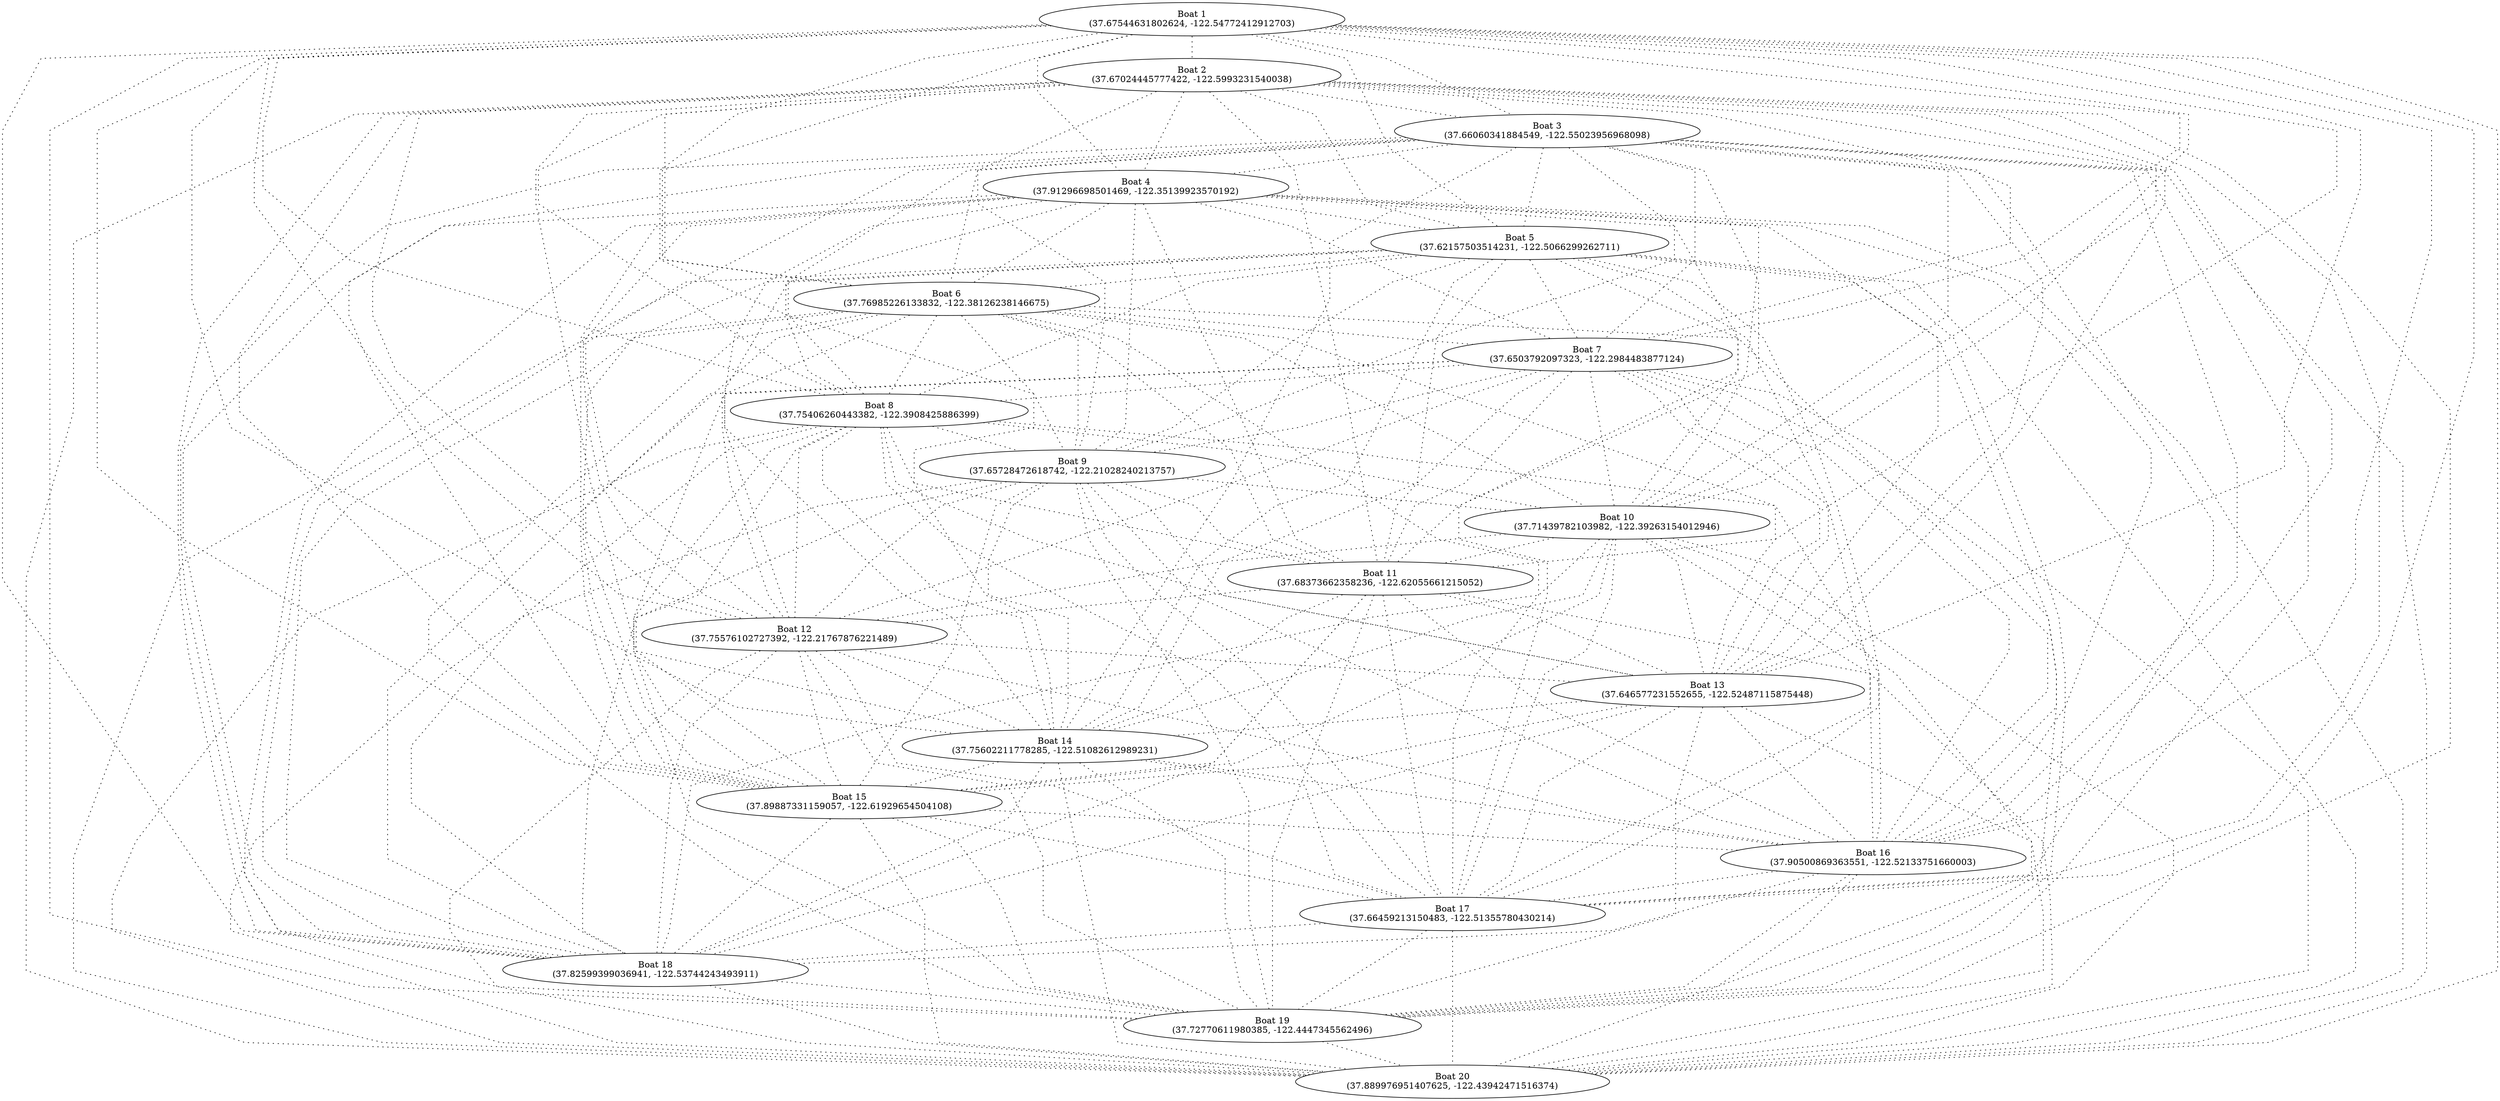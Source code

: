 digraph {
  graph [splines=polyline]
  "urn:mrn:signalk:uuid:9d3e5f03-1adc-4d33-9e46-b56f47c53a81" [label=                "Boat 1\n(37.67544631802624, -122.54772412912703)"];
  "urn:mrn:signalk:uuid:54df4975-956d-499a-bb8e-502568dd8fdf" [label=                "Boat 2\n(37.67024445777422, -122.5993231540038)"];
  "urn:mrn:signalk:uuid:7d33d3e3-87d2-4e1e-a4ae-5ae9829d208e" [label=                "Boat 3\n(37.66060341884549, -122.55023956968098)"];
  "urn:mrn:signalk:uuid:830088ce-32c9-48c7-a076-3d590951121a" [label=                "Boat 4\n(37.91296698501469, -122.35139923570192)"];
  "urn:mrn:signalk:uuid:15cb5b14-301c-445c-bd6f-6991f131f48b" [label=                "Boat 5\n(37.62157503514231, -122.5066299262711)"];
  "urn:mrn:signalk:uuid:08fa809c-79f7-48a1-a73f-fc499b2d5864" [label=                "Boat 6\n(37.76985226133832, -122.38126238146675)"];
  "urn:mrn:signalk:uuid:a0755335-4663-46d7-aa59-a965d620e57f" [label=                "Boat 7\n(37.6503792097323, -122.2984483877124)"];
  "urn:mrn:signalk:uuid:afb65bf1-f0b9-4213-ae98-7b42233ac03c" [label=                "Boat 8\n(37.75406260443382, -122.3908425886399)"];
  "urn:mrn:signalk:uuid:a2ea33c5-4104-47c7-82a6-bc3de4f89dcd" [label=                "Boat 9\n(37.65728472618742, -122.21028240213757)"];
  "urn:mrn:signalk:uuid:67388c84-9352-4e0b-9a7f-deeb98cca2b6" [label=                "Boat 10\n(37.71439782103982, -122.39263154012946)"];
  "urn:mrn:signalk:uuid:b541637e-0943-46d7-8ed9-a6fa77c86fcd" [label=                "Boat 11\n(37.68373662358236, -122.62055661215052)"];
  "urn:mrn:signalk:uuid:8d3b7b03-d1c2-44fd-b01e-73135b3e682e" [label=                "Boat 12\n(37.75576102727392, -122.21767876221489)"];
  "urn:mrn:signalk:uuid:a7be6b3b-6a15-418d-85d6-274b99cc8bdd" [label=                "Boat 13\n(37.646577231552655, -122.52487115875448)"];
  "urn:mrn:signalk:uuid:e1cfee77-ab3d-455e-80fc-061f8d99fe15" [label=                "Boat 14\n(37.75602211778285, -122.51082612989231)"];
  "urn:mrn:signalk:uuid:1db9ce14-171b-4145-98be-0d96749e6cd1" [label=                "Boat 15\n(37.89887331159057, -122.61929654504108)"];
  "urn:mrn:signalk:uuid:f02e5e42-fc1e-47b0-ace3-f24dee359ea9" [label=                "Boat 16\n(37.90500869363551, -122.52133751660003)"];
  "urn:mrn:signalk:uuid:09588f10-6270-4a83-8394-b7c6793edf0b" [label=                "Boat 17\n(37.66459213150483, -122.51355780430214)"];
  "urn:mrn:signalk:uuid:58f39714-a146-407b-8b58-e16bfab2e79a" [label=                "Boat 18\n(37.82599399036941, -122.53744243493911)"];
  "urn:mrn:signalk:uuid:fd6bf97f-b509-483c-a04a-db32056eceb6" [label=                "Boat 19\n(37.72770611980385, -122.4447345562496)"];
  "urn:mrn:signalk:uuid:50053d7a-f7e4-4758-983a-f36e87364fa8" [label=                "Boat 20\n(37.889976951407625, -122.43942471516374)"];
  "urn:mrn:signalk:uuid:9d3e5f03-1adc-4d33-9e46-b56f47c53a81" -> "urn:mrn:signalk:uuid:54df4975-956d-499a-bb8e-502568dd8fdf" [style=dotted,                     len=0.4578034551371982, dir=none];
  "urn:mrn:signalk:uuid:9d3e5f03-1adc-4d33-9e46-b56f47c53a81" -> "urn:mrn:signalk:uuid:7d33d3e3-87d2-4e1e-a4ae-5ae9829d208e" [style=dotted,                     len=0.1665239236631295, dir=none];
  "urn:mrn:signalk:uuid:9d3e5f03-1adc-4d33-9e46-b56f47c53a81" -> "urn:mrn:signalk:uuid:830088ce-32c9-48c7-a076-3d590951121a" [style=dotted,                     len=3.154569951091346, dir=none];
  "urn:mrn:signalk:uuid:9d3e5f03-1adc-4d33-9e46-b56f47c53a81" -> "urn:mrn:signalk:uuid:15cb5b14-301c-445c-bd6f-6991f131f48b" [style=dotted,                     len=0.6998030310104025, dir=none];
  "urn:mrn:signalk:uuid:9d3e5f03-1adc-4d33-9e46-b56f47c53a81" -> "urn:mrn:signalk:uuid:08fa809c-79f7-48a1-a73f-fc499b2d5864" [style=dotted,                     len=1.801528778418207, dir=none];
  "urn:mrn:signalk:uuid:9d3e5f03-1adc-4d33-9e46-b56f47c53a81" -> "urn:mrn:signalk:uuid:a0755335-4663-46d7-aa59-a965d620e57f" [style=dotted,                     len=2.2118580555601826, dir=none];
  "urn:mrn:signalk:uuid:9d3e5f03-1adc-4d33-9e46-b56f47c53a81" -> "urn:mrn:signalk:uuid:afb65bf1-f0b9-4213-ae98-7b42233ac03c" [style=dotted,                     len=1.6335525502102761, dir=none];
  "urn:mrn:signalk:uuid:9d3e5f03-1adc-4d33-9e46-b56f47c53a81" -> "urn:mrn:signalk:uuid:a2ea33c5-4104-47c7-82a6-bc3de4f89dcd" [style=dotted,                     len=2.9770161069241508, dir=none];
  "urn:mrn:signalk:uuid:9d3e5f03-1adc-4d33-9e46-b56f47c53a81" -> "urn:mrn:signalk:uuid:67388c84-9352-4e0b-9a7f-deeb98cca2b6" [style=dotted,                     len=1.4316853021593168, dir=none];
  "urn:mrn:signalk:uuid:9d3e5f03-1adc-4d33-9e46-b56f47c53a81" -> "urn:mrn:signalk:uuid:b541637e-0943-46d7-8ed9-a6fa77c86fcd" [style=dotted,                     len=0.6475519789502429, dir=none];
  "urn:mrn:signalk:uuid:9d3e5f03-1adc-4d33-9e46-b56f47c53a81" -> "urn:mrn:signalk:uuid:8d3b7b03-d1c2-44fd-b01e-73135b3e682e" [style=dotted,                     len=3.0373838912493865, dir=none];
  "urn:mrn:signalk:uuid:9d3e5f03-1adc-4d33-9e46-b56f47c53a81" -> "urn:mrn:signalk:uuid:a7be6b3b-6a15-418d-85d6-274b99cc8bdd" [style=dotted,                     len=0.37883374843561535, dir=none];
  "urn:mrn:signalk:uuid:9d3e5f03-1adc-4d33-9e46-b56f47c53a81" -> "urn:mrn:signalk:uuid:e1cfee77-ab3d-455e-80fc-061f8d99fe15" [style=dotted,                     len=0.9529359747559625, dir=none];
  "urn:mrn:signalk:uuid:9d3e5f03-1adc-4d33-9e46-b56f47c53a81" -> "urn:mrn:signalk:uuid:1db9ce14-171b-4145-98be-0d96749e6cd1" [style=dotted,                     len=2.562771639844231, dir=none];
  "urn:mrn:signalk:uuid:9d3e5f03-1adc-4d33-9e46-b56f47c53a81" -> "urn:mrn:signalk:uuid:f02e5e42-fc1e-47b0-ace3-f24dee359ea9" [style=dotted,                     len=2.563126271177692, dir=none];
  "urn:mrn:signalk:uuid:9d3e5f03-1adc-4d33-9e46-b56f47c53a81" -> "urn:mrn:signalk:uuid:09588f10-6270-4a83-8394-b7c6793edf0b" [style=dotted,                     len=0.3240332130210462, dir=none];
  "urn:mrn:signalk:uuid:9d3e5f03-1adc-4d33-9e46-b56f47c53a81" -> "urn:mrn:signalk:uuid:58f39714-a146-407b-8b58-e16bfab2e79a" [style=dotted,                     len=1.6764526546775578, dir=none];
  "urn:mrn:signalk:uuid:9d3e5f03-1adc-4d33-9e46-b56f47c53a81" -> "urn:mrn:signalk:uuid:fd6bf97f-b509-483c-a04a-db32056eceb6" [style=dotted,                     len=1.076413975333557, dir=none];
  "urn:mrn:signalk:uuid:9d3e5f03-1adc-4d33-9e46-b56f47c53a81" -> "urn:mrn:signalk:uuid:50053d7a-f7e4-4758-983a-f36e87364fa8" [style=dotted,                     len=2.568328157098222, dir=none];
  "urn:mrn:signalk:uuid:54df4975-956d-499a-bb8e-502568dd8fdf" -> "urn:mrn:signalk:uuid:7d33d3e3-87d2-4e1e-a4ae-5ae9829d208e" [style=dotted,                     len=0.44514065757361, dir=none];
  "urn:mrn:signalk:uuid:54df4975-956d-499a-bb8e-502568dd8fdf" -> "urn:mrn:signalk:uuid:830088ce-32c9-48c7-a076-3d590951121a" [style=dotted,                     len=3.468478274790455, dir=none];
  "urn:mrn:signalk:uuid:54df4975-956d-499a-bb8e-502568dd8fdf" -> "urn:mrn:signalk:uuid:15cb5b14-301c-445c-bd6f-6991f131f48b" [style=dotted,                     len=0.9792397726690524, dir=none];
  "urn:mrn:signalk:uuid:54df4975-956d-499a-bb8e-502568dd8fdf" -> "urn:mrn:signalk:uuid:08fa809c-79f7-48a1-a73f-fc499b2d5864" [style=dotted,                     len=2.2148131371028503, dir=none];
  "urn:mrn:signalk:uuid:54df4975-956d-499a-bb8e-502568dd8fdf" -> "urn:mrn:signalk:uuid:a0755335-4663-46d7-aa59-a965d620e57f" [style=dotted,                     len=2.657708291449562, dir=none];
  "urn:mrn:signalk:uuid:54df4975-956d-499a-bb8e-502568dd8fdf" -> "urn:mrn:signalk:uuid:afb65bf1-f0b9-4213-ae98-7b42233ac03c" [style=dotted,                     len=2.057154146850704, dir=none];
  "urn:mrn:signalk:uuid:54df4975-956d-499a-bb8e-502568dd8fdf" -> "urn:mrn:signalk:uuid:a2ea33c5-4104-47c7-82a6-bc3de4f89dcd" [style=dotted,                     len=3.4274828154631884, dir=none];
  "urn:mrn:signalk:uuid:54df4975-956d-499a-bb8e-502568dd8fdf" -> "urn:mrn:signalk:uuid:67388c84-9352-4e0b-9a7f-deeb98cca2b6" [style=dotted,                     len=1.8837660464062569, dir=none];
  "urn:mrn:signalk:uuid:54df4975-956d-499a-bb8e-502568dd8fdf" -> "urn:mrn:signalk:uuid:b541637e-0943-46d7-8ed9-a6fa77c86fcd" [style=dotted,                     len=0.23964185269632865, dir=none];
  "urn:mrn:signalk:uuid:54df4975-956d-499a-bb8e-502568dd8fdf" -> "urn:mrn:signalk:uuid:8d3b7b03-d1c2-44fd-b01e-73135b3e682e" [style=dotted,                     len=3.4891897994474688, dir=none];
  "urn:mrn:signalk:uuid:54df4975-956d-499a-bb8e-502568dd8fdf" -> "urn:mrn:signalk:uuid:a7be6b3b-6a15-418d-85d6-274b99cc8bdd" [style=dotted,                     len=0.7062587366051682, dir=none];
  "urn:mrn:signalk:uuid:54df4975-956d-499a-bb8e-502568dd8fdf" -> "urn:mrn:signalk:uuid:e1cfee77-ab3d-455e-80fc-061f8d99fe15" [style=dotted,                     len=1.2311541790000757, dir=none];
  "urn:mrn:signalk:uuid:54df4975-956d-499a-bb8e-502568dd8fdf" -> "urn:mrn:signalk:uuid:1db9ce14-171b-4145-98be-0d96749e6cd1" [style=dotted,                     len=2.5482890926085804, dir=none];
  "urn:mrn:signalk:uuid:54df4975-956d-499a-bb8e-502568dd8fdf" -> "urn:mrn:signalk:uuid:f02e5e42-fc1e-47b0-ace3-f24dee359ea9" [style=dotted,                     len=2.6989145750713064, dir=none];
  "urn:mrn:signalk:uuid:54df4975-956d-499a-bb8e-502568dd8fdf" -> "urn:mrn:signalk:uuid:09588f10-6270-4a83-8394-b7c6793edf0b" [style=dotted,                     len=0.7575073037099471, dir=none];
  "urn:mrn:signalk:uuid:54df4975-956d-499a-bb8e-502568dd8fdf" -> "urn:mrn:signalk:uuid:58f39714-a146-407b-8b58-e16bfab2e79a" [style=dotted,                     len=1.8153070378689165, dir=none];
  "urn:mrn:signalk:uuid:54df4975-956d-499a-bb8e-502568dd8fdf" -> "urn:mrn:signalk:uuid:fd6bf97f-b509-483c-a04a-db32056eceb6" [style=dotted,                     len=1.5026955487415805, dir=none];
  "urn:mrn:signalk:uuid:54df4975-956d-499a-bb8e-502568dd8fdf" -> "urn:mrn:signalk:uuid:50053d7a-f7e4-4758-983a-f36e87364fa8" [style=dotted,                     len=2.818607195701726, dir=none];
  "urn:mrn:signalk:uuid:7d33d3e3-87d2-4e1e-a4ae-5ae9829d208e" -> "urn:mrn:signalk:uuid:830088ce-32c9-48c7-a076-3d590951121a" [style=dotted,                     len=3.30570950309246, dir=none];
  "urn:mrn:signalk:uuid:7d33d3e3-87d2-4e1e-a4ae-5ae9829d208e" -> "urn:mrn:signalk:uuid:15cb5b14-301c-445c-bd6f-6991f131f48b" [style=dotted,                     len=0.5794631812874036, dir=none];
  "urn:mrn:signalk:uuid:7d33d3e3-87d2-4e1e-a4ae-5ae9829d208e" -> "urn:mrn:signalk:uuid:08fa809c-79f7-48a1-a73f-fc499b2d5864" [style=dotted,                     len=1.9196281721681658, dir=none];
  "urn:mrn:signalk:uuid:7d33d3e3-87d2-4e1e-a4ae-5ae9829d208e" -> "urn:mrn:signalk:uuid:a0755335-4663-46d7-aa59-a965d620e57f" [style=dotted,                     len=2.219502181128553, dir=none];
  "urn:mrn:signalk:uuid:7d33d3e3-87d2-4e1e-a4ae-5ae9829d208e" -> "urn:mrn:signalk:uuid:afb65bf1-f0b9-4213-ae98-7b42233ac03c" [style=dotted,                     len=1.745348481682732, dir=none];
  "urn:mrn:signalk:uuid:7d33d3e3-87d2-4e1e-a4ae-5ae9829d208e" -> "urn:mrn:signalk:uuid:a2ea33c5-4104-47c7-82a6-bc3de4f89dcd" [style=dotted,                     len=2.992826167677655, dir=none];
  "urn:mrn:signalk:uuid:7d33d3e3-87d2-4e1e-a4ae-5ae9829d208e" -> "urn:mrn:signalk:uuid:67388c84-9352-4e0b-9a7f-deeb98cca2b6" [style=dotted,                     len=1.5103676184636305, dir=none];
  "urn:mrn:signalk:uuid:7d33d3e3-87d2-4e1e-a4ae-5ae9829d208e" -> "urn:mrn:signalk:uuid:b541637e-0943-46d7-8ed9-a6fa77c86fcd" [style=dotted,                     len=0.6702101789461241, dir=none];
  "urn:mrn:signalk:uuid:7d33d3e3-87d2-4e1e-a4ae-5ae9829d208e" -> "urn:mrn:signalk:uuid:8d3b7b03-d1c2-44fd-b01e-73135b3e682e" [style=dotted,                     len=3.1110133294160707, dir=none];
  "urn:mrn:signalk:uuid:7d33d3e3-87d2-4e1e-a4ae-5ae9829d208e" -> "urn:mrn:signalk:uuid:a7be6b3b-6a15-418d-85d6-274b99cc8bdd" [style=dotted,                     len=0.27239961332488416, dir=none];
  "urn:mrn:signalk:uuid:7d33d3e3-87d2-4e1e-a4ae-5ae9829d208e" -> "urn:mrn:signalk:uuid:e1cfee77-ab3d-455e-80fc-061f8d99fe15" [style=dotted,                     len=1.1162222649767641, dir=none];
  "urn:mrn:signalk:uuid:7d33d3e3-87d2-4e1e-a4ae-5ae9829d208e" -> "urn:mrn:signalk:uuid:1db9ce14-171b-4145-98be-0d96749e6cd1" [style=dotted,                     len=2.7180639484135107, dir=none];
  "urn:mrn:signalk:uuid:7d33d3e3-87d2-4e1e-a4ae-5ae9829d208e" -> "urn:mrn:signalk:uuid:f02e5e42-fc1e-47b0-ace3-f24dee359ea9" [style=dotted,                     len=2.7295061957356337, dir=none];
  "urn:mrn:signalk:uuid:7d33d3e3-87d2-4e1e-a4ae-5ae9829d208e" -> "urn:mrn:signalk:uuid:09588f10-6270-4a83-8394-b7c6793edf0b" [style=dotted,                     len=0.32592100497578025, dir=none];
  "urn:mrn:signalk:uuid:7d33d3e3-87d2-4e1e-a4ae-5ae9829d208e" -> "urn:mrn:signalk:uuid:58f39714-a146-407b-8b58-e16bfab2e79a" [style=dotted,                     len=1.842498416905188, dir=none];
  "urn:mrn:signalk:uuid:7d33d3e3-87d2-4e1e-a4ae-5ae9829d208e" -> "urn:mrn:signalk:uuid:fd6bf97f-b509-483c-a04a-db32056eceb6" [style=dotted,                     len=1.1910037236445719, dir=none];
  "urn:mrn:signalk:uuid:7d33d3e3-87d2-4e1e-a4ae-5ae9829d208e" -> "urn:mrn:signalk:uuid:50053d7a-f7e4-4758-983a-f36e87364fa8" [style=dotted,                     len=2.7301520364928136, dir=none];
  "urn:mrn:signalk:uuid:830088ce-32c9-48c7-a076-3d590951121a" -> "urn:mrn:signalk:uuid:15cb5b14-301c-445c-bd6f-6991f131f48b" [style=dotted,                     len=3.5157133947708687, dir=none];
  "urn:mrn:signalk:uuid:830088ce-32c9-48c7-a076-3d590951121a" -> "urn:mrn:signalk:uuid:08fa809c-79f7-48a1-a73f-fc499b2d5864" [style=dotted,                     len=1.6128246045703896, dir=none];
  "urn:mrn:signalk:uuid:830088ce-32c9-48c7-a076-3d590951121a" -> "urn:mrn:signalk:uuid:a0755335-4663-46d7-aa59-a965d620e57f" [style=dotted,                     len=2.956692403251054, dir=none];
  "urn:mrn:signalk:uuid:830088ce-32c9-48c7-a076-3d590951121a" -> "urn:mrn:signalk:uuid:afb65bf1-f0b9-4213-ae98-7b42233ac03c" [style=dotted,                     len=1.8005703865417182, dir=none];
  "urn:mrn:signalk:uuid:830088ce-32c9-48c7-a076-3d590951121a" -> "urn:mrn:signalk:uuid:a2ea33c5-4104-47c7-82a6-bc3de4f89dcd" [style=dotted,                     len=3.101751434270807, dir=none];
  "urn:mrn:signalk:uuid:830088ce-32c9-48c7-a076-3d590951121a" -> "urn:mrn:signalk:uuid:67388c84-9352-4e0b-9a7f-deeb98cca2b6" [style=dotted,                     len=2.2374996496784063, dir=none];
  "urn:mrn:signalk:uuid:830088ce-32c9-48c7-a076-3d590951121a" -> "urn:mrn:signalk:uuid:b541637e-0943-46d7-8ed9-a6fa77c86fcd" [style=dotted,                     len=3.477033155655904, dir=none];
  "urn:mrn:signalk:uuid:830088ce-32c9-48c7-a076-3d590951121a" -> "urn:mrn:signalk:uuid:8d3b7b03-d1c2-44fd-b01e-73135b3e682e" [style=dotted,                     len=2.1058838821004984, dir=none];
  "urn:mrn:signalk:uuid:830088ce-32c9-48c7-a076-3d590951121a" -> "urn:mrn:signalk:uuid:a7be6b3b-6a15-418d-85d6-274b99cc8bdd" [style=dotted,                     len=3.3314303428208993, dir=none];
  "urn:mrn:signalk:uuid:830088ce-32c9-48c7-a076-3d590951121a" -> "urn:mrn:signalk:uuid:e1cfee77-ab3d-455e-80fc-061f8d99fe15" [style=dotted,                     len=2.237361588073111, dir=none];
  "urn:mrn:signalk:uuid:830088ce-32c9-48c7-a076-3d590951121a" -> "urn:mrn:signalk:uuid:1db9ce14-171b-4145-98be-0d96749e6cd1" [style=dotted,                     len=2.3556173273626455, dir=none];
  "urn:mrn:signalk:uuid:830088ce-32c9-48c7-a076-3d590951121a" -> "urn:mrn:signalk:uuid:f02e5e42-fc1e-47b0-ace3-f24dee359ea9" [style=dotted,                     len=1.493516570103868, dir=none];
  "urn:mrn:signalk:uuid:830088ce-32c9-48c7-a076-3d590951121a" -> "urn:mrn:signalk:uuid:09588f10-6270-4a83-8394-b7c6793edf0b" [style=dotted,                     len=3.1077416479687896, dir=none];
  "urn:mrn:signalk:uuid:830088ce-32c9-48c7-a076-3d590951121a" -> "urn:mrn:signalk:uuid:58f39714-a146-407b-8b58-e16bfab2e79a" [style=dotted,                     len=1.8979344865448315, dir=none];
  "urn:mrn:signalk:uuid:830088ce-32c9-48c7-a076-3d590951121a" -> "urn:mrn:signalk:uuid:fd6bf97f-b509-483c-a04a-db32056eceb6" [style=dotted,                     len=2.2171484592027815, dir=none];
  "urn:mrn:signalk:uuid:830088ce-32c9-48c7-a076-3d590951121a" -> "urn:mrn:signalk:uuid:50053d7a-f7e4-4758-983a-f36e87364fa8" [style=dotted,                     len=0.8135465648942727, dir=none];
  "urn:mrn:signalk:uuid:15cb5b14-301c-445c-bd6f-6991f131f48b" -> "urn:mrn:signalk:uuid:08fa809c-79f7-48a1-a73f-fc499b2d5864" [style=dotted,                     len=1.9837205206713704, dir=none];
  "urn:mrn:signalk:uuid:15cb5b14-301c-445c-bd6f-6991f131f48b" -> "urn:mrn:signalk:uuid:a0755335-4663-46d7-aa59-a965d620e57f" [style=dotted,                     len=1.8609321103402074, dir=none];
  "urn:mrn:signalk:uuid:15cb5b14-301c-445c-bd6f-6991f131f48b" -> "urn:mrn:signalk:uuid:afb65bf1-f0b9-4213-ae98-7b42233ac03c" [style=dotted,                     len=1.7911969103520469, dir=none];
  "urn:mrn:signalk:uuid:15cb5b14-301c-445c-bd6f-6991f131f48b" -> "urn:mrn:signalk:uuid:a2ea33c5-4104-47c7-82a6-bc3de4f89dcd" [style=dotted,                     len=2.6394330187816313, dir=none];
  "urn:mrn:signalk:uuid:15cb5b14-301c-445c-bd6f-6991f131f48b" -> "urn:mrn:signalk:uuid:67388c84-9352-4e0b-9a7f-deeb98cca2b6" [style=dotted,                     len=1.4394828833088866, dir=none];
  "urn:mrn:signalk:uuid:15cb5b14-301c-445c-bd6f-6991f131f48b" -> "urn:mrn:signalk:uuid:b541637e-0943-46d7-8ed9-a6fa77c86fcd" [style=dotted,                     len=1.2180754197916877, dir=none];
  "urn:mrn:signalk:uuid:15cb5b14-301c-445c-bd6f-6991f131f48b" -> "urn:mrn:signalk:uuid:8d3b7b03-d1c2-44fd-b01e-73135b3e682e" [style=dotted,                     len=2.94805252854285, dir=none];
  "urn:mrn:signalk:uuid:15cb5b14-301c-445c-bd6f-6991f131f48b" -> "urn:mrn:signalk:uuid:a7be6b3b-6a15-418d-85d6-274b99cc8bdd" [style=dotted,                     len=0.321079769512134, dir=none];
  "urn:mrn:signalk:uuid:15cb5b14-301c-445c-bd6f-6991f131f48b" -> "urn:mrn:signalk:uuid:e1cfee77-ab3d-455e-80fc-061f8d99fe15" [style=dotted,                     len=1.495439259621526, dir=none];
  "urn:mrn:signalk:uuid:15cb5b14-301c-445c-bd6f-6991f131f48b" -> "urn:mrn:signalk:uuid:1db9ce14-171b-4145-98be-0d96749e6cd1" [style=dotted,                     len=3.2385818346277375, dir=none];
  "urn:mrn:signalk:uuid:15cb5b14-301c-445c-bd6f-6991f131f48b" -> "urn:mrn:signalk:uuid:f02e5e42-fc1e-47b0-ace3-f24dee359ea9" [style=dotted,                     len=3.15428916767059, dir=none];
  "urn:mrn:signalk:uuid:15cb5b14-301c-445c-bd6f-6991f131f48b" -> "urn:mrn:signalk:uuid:09588f10-6270-4a83-8394-b7c6793edf0b" [style=dotted,                     len=0.4822019687694944, dir=none];
  "urn:mrn:signalk:uuid:15cb5b14-301c-445c-bd6f-6991f131f48b" -> "urn:mrn:signalk:uuid:58f39714-a146-407b-8b58-e16bfab2e79a" [style=dotted,                     len=2.2891330418970983, dir=none];
  "urn:mrn:signalk:uuid:15cb5b14-301c-445c-bd6f-6991f131f48b" -> "urn:mrn:signalk:uuid:fd6bf97f-b509-483c-a04a-db32056eceb6" [style=dotted,                     len=1.2997829743333527, dir=none];
  "urn:mrn:signalk:uuid:15cb5b14-301c-445c-bd6f-6991f131f48b" -> "urn:mrn:signalk:uuid:50053d7a-f7e4-4758-983a-f36e87364fa8" [style=dotted,                     len=3.0424124561830306, dir=none];
  "urn:mrn:signalk:uuid:08fa809c-79f7-48a1-a73f-fc499b2d5864" -> "urn:mrn:signalk:uuid:a0755335-4663-46d7-aa59-a965d620e57f" [style=dotted,                     len=1.515113121706056, dir=none];
  "urn:mrn:signalk:uuid:08fa809c-79f7-48a1-a73f-fc499b2d5864" -> "urn:mrn:signalk:uuid:afb65bf1-f0b9-4213-ae98-7b42233ac03c" [style=dotted,                     len=0.19472606177575197, dir=none];
  "urn:mrn:signalk:uuid:08fa809c-79f7-48a1-a73f-fc499b2d5864" -> "urn:mrn:signalk:uuid:a2ea33c5-4104-47c7-82a6-bc3de4f89dcd" [style=dotted,                     len=1.9567249718303312, dir=none];
  "urn:mrn:signalk:uuid:08fa809c-79f7-48a1-a73f-fc499b2d5864" -> "urn:mrn:signalk:uuid:67388c84-9352-4e0b-9a7f-deeb98cca2b6" [style=dotted,                     len=0.6246763130242217, dir=none];
  "urn:mrn:signalk:uuid:08fa809c-79f7-48a1-a73f-fc499b2d5864" -> "urn:mrn:signalk:uuid:b541637e-0943-46d7-8ed9-a6fa77c86fcd" [style=dotted,                     len=2.3121534065475426, dir=none];
  "urn:mrn:signalk:uuid:08fa809c-79f7-48a1-a73f-fc499b2d5864" -> "urn:mrn:signalk:uuid:8d3b7b03-d1c2-44fd-b01e-73135b3e682e" [style=dotted,                     len=1.4465003490812811, dir=none];
  "urn:mrn:signalk:uuid:08fa809c-79f7-48a1-a73f-fc499b2d5864" -> "urn:mrn:signalk:uuid:a7be6b3b-6a15-418d-85d6-274b99cc8bdd" [style=dotted,                     len=1.8641281190605572, dir=none];
  "urn:mrn:signalk:uuid:08fa809c-79f7-48a1-a73f-fc499b2d5864" -> "urn:mrn:signalk:uuid:e1cfee77-ab3d-455e-80fc-061f8d99fe15" [style=dotted,                     len=1.149269297602828, dir=none];
  "urn:mrn:signalk:uuid:08fa809c-79f7-48a1-a73f-fc499b2d5864" -> "urn:mrn:signalk:uuid:1db9ce14-171b-4145-98be-0d96749e6cd1" [style=dotted,                     len=2.535366247448604, dir=none];
  "urn:mrn:signalk:uuid:08fa809c-79f7-48a1-a73f-fc499b2d5864" -> "urn:mrn:signalk:uuid:f02e5e42-fc1e-47b0-ace3-f24dee359ea9" [style=dotted,                     len=1.9420990473043342, dir=none];
  "urn:mrn:signalk:uuid:08fa809c-79f7-48a1-a73f-fc499b2d5864" -> "urn:mrn:signalk:uuid:09588f10-6270-4a83-8394-b7c6793edf0b" [style=dotted,                     len=1.65046766665522, dir=none];
  "urn:mrn:signalk:uuid:08fa809c-79f7-48a1-a73f-fc499b2d5864" -> "urn:mrn:signalk:uuid:58f39714-a146-407b-8b58-e16bfab2e79a" [style=dotted,                     len=1.507579141723648, dir=none];
  "urn:mrn:signalk:uuid:08fa809c-79f7-48a1-a73f-fc499b2d5864" -> "urn:mrn:signalk:uuid:fd6bf97f-b509-483c-a04a-db32056eceb6" [style=dotted,                     len=0.7287377784865878, dir=none];
  "urn:mrn:signalk:uuid:08fa809c-79f7-48a1-a73f-fc499b2d5864" -> "urn:mrn:signalk:uuid:50053d7a-f7e4-4758-983a-f36e87364fa8" [style=dotted,                     len=1.4300678171439778, dir=none];
  "urn:mrn:signalk:uuid:a0755335-4663-46d7-aa59-a965d620e57f" -> "urn:mrn:signalk:uuid:afb65bf1-f0b9-4213-ae98-7b42233ac03c" [style=dotted,                     len=1.4106506116696778, dir=none];
  "urn:mrn:signalk:uuid:a0755335-4663-46d7-aa59-a965d620e57f" -> "urn:mrn:signalk:uuid:a2ea33c5-4104-47c7-82a6-bc3de4f89dcd" [style=dotted,                     len=0.7799564604638413, dir=none];
  "urn:mrn:signalk:uuid:a0755335-4663-46d7-aa59-a965d620e57f" -> "urn:mrn:signalk:uuid:67388c84-9352-4e0b-9a7f-deeb98cca2b6" [style=dotted,                     len=1.0925566886297637, dir=none];
  "urn:mrn:signalk:uuid:a0755335-4663-46d7-aa59-a965d620e57f" -> "urn:mrn:signalk:uuid:b541637e-0943-46d7-8ed9-a6fa77c86fcd" [style=dotted,                     len=2.859327011255206, dir=none];
  "urn:mrn:signalk:uuid:a0755335-4663-46d7-aa59-a965d620e57f" -> "urn:mrn:signalk:uuid:8d3b7b03-d1c2-44fd-b01e-73135b3e682e" [style=dotted,                     len=1.3704100729193263, dir=none];
  "urn:mrn:signalk:uuid:a0755335-4663-46d7-aa59-a965d620e57f" -> "urn:mrn:signalk:uuid:a7be6b3b-6a15-418d-85d6-274b99cc8bdd" [style=dotted,                     len=1.9938999371608817, dir=none];
  "urn:mrn:signalk:uuid:a0755335-4663-46d7-aa59-a965d620e57f" -> "urn:mrn:signalk:uuid:e1cfee77-ab3d-455e-80fc-061f8d99fe15" [style=dotted,                     len=2.2070109164706877, dir=none];
  "urn:mrn:signalk:uuid:a0755335-4663-46d7-aa59-a965d620e57f" -> "urn:mrn:signalk:uuid:1db9ce14-171b-4145-98be-0d96749e6cd1" [style=dotted,                     len=3.9480526170666854, dir=none];
  "urn:mrn:signalk:uuid:a0755335-4663-46d7-aa59-a965d620e57f" -> "urn:mrn:signalk:uuid:f02e5e42-fc1e-47b0-ace3-f24dee359ea9" [style=dotted,                     len=3.4429499754018664, dir=none];
  "urn:mrn:signalk:uuid:a0755335-4663-46d7-aa59-a965d620e57f" -> "urn:mrn:signalk:uuid:09588f10-6270-4a83-8394-b7c6793edf0b" [style=dotted,                     len=1.9002015215834764, dir=none];
  "urn:mrn:signalk:uuid:a0755335-4663-46d7-aa59-a965d620e57f" -> "urn:mrn:signalk:uuid:58f39714-a146-407b-8b58-e16bfab2e79a" [style=dotted,                     len=2.868776392860046, dir=none];
  "urn:mrn:signalk:uuid:a0755335-4663-46d7-aa59-a965d620e57f" -> "urn:mrn:signalk:uuid:fd6bf97f-b509-483c-a04a-db32056eceb6" [style=dotted,                     len=1.5479804129156465, dir=none];
  "urn:mrn:signalk:uuid:a0755335-4663-46d7-aa59-a965d620e57f" -> "urn:mrn:signalk:uuid:50053d7a-f7e4-4758-983a-f36e87364fa8" [style=dotted,                     len=2.9382715400710118, dir=none];
  "urn:mrn:signalk:uuid:afb65bf1-f0b9-4213-ae98-7b42233ac03c" -> "urn:mrn:signalk:uuid:a2ea33c5-4104-47c7-82a6-bc3de4f89dcd" [style=dotted,                     len=1.9186453184689953, dir=none];
  "urn:mrn:signalk:uuid:afb65bf1-f0b9-4213-ae98-7b42233ac03c" -> "urn:mrn:signalk:uuid:67388c84-9352-4e0b-9a7f-deeb98cca2b6" [style=dotted,                     len=0.4413327506195738, dir=none];
  "urn:mrn:signalk:uuid:afb65bf1-f0b9-4213-ae98-7b42233ac03c" -> "urn:mrn:signalk:uuid:b541637e-0943-46d7-8ed9-a6fa77c86fcd" [style=dotted,                     len=2.1665554955555923, dir=none];
  "urn:mrn:signalk:uuid:afb65bf1-f0b9-4213-ae98-7b42233ac03c" -> "urn:mrn:signalk:uuid:8d3b7b03-d1c2-44fd-b01e-73135b3e682e" [style=dotted,                     len=1.5224838064721513, dir=none];
  "urn:mrn:signalk:uuid:afb65bf1-f0b9-4213-ae98-7b42233ac03c" -> "urn:mrn:signalk:uuid:a7be6b3b-6a15-418d-85d6-274b99cc8bdd" [style=dotted,                     len=1.678964958285831, dir=none];
  "urn:mrn:signalk:uuid:afb65bf1-f0b9-4213-ae98-7b42233ac03c" -> "urn:mrn:signalk:uuid:e1cfee77-ab3d-455e-80fc-061f8d99fe15" [style=dotted,                     len=1.0550563770648167, dir=none];
  "urn:mrn:signalk:uuid:afb65bf1-f0b9-4213-ae98-7b42233ac03c" -> "urn:mrn:signalk:uuid:1db9ce14-171b-4145-98be-0d96749e6cd1" [style=dotted,                     len=2.5727161067948487, dir=none];
  "urn:mrn:signalk:uuid:afb65bf1-f0b9-4213-ae98-7b42233ac03c" -> "urn:mrn:signalk:uuid:f02e5e42-fc1e-47b0-ace3-f24dee359ea9" [style=dotted,                     len=2.03240854359717, dir=none];
  "urn:mrn:signalk:uuid:afb65bf1-f0b9-4213-ae98-7b42233ac03c" -> "urn:mrn:signalk:uuid:09588f10-6270-4a83-8394-b7c6793edf0b" [style=dotted,                     len=1.4680281570750204, dir=none];
  "urn:mrn:signalk:uuid:afb65bf1-f0b9-4213-ae98-7b42233ac03c" -> "urn:mrn:signalk:uuid:58f39714-a146-407b-8b58-e16bfab2e79a" [style=dotted,                     len=1.516327749419014, dir=none];
  "urn:mrn:signalk:uuid:afb65bf1-f0b9-4213-ae98-7b42233ac03c" -> "urn:mrn:signalk:uuid:fd6bf97f-b509-483c-a04a-db32056eceb6" [style=dotted,                     len=0.5571829453162437, dir=none];
  "urn:mrn:signalk:uuid:afb65bf1-f0b9-4213-ae98-7b42233ac03c" -> "urn:mrn:signalk:uuid:50053d7a-f7e4-4758-983a-f36e87364fa8" [style=dotted,                     len=1.5703866389024812, dir=none];
  "urn:mrn:signalk:uuid:a2ea33c5-4104-47c7-82a6-bc3de4f89dcd" -> "urn:mrn:signalk:uuid:67388c84-9352-4e0b-9a7f-deeb98cca2b6" [style=dotted,                     len=1.7257171297092655, dir=none];
  "urn:mrn:signalk:uuid:a2ea33c5-4104-47c7-82a6-bc3de4f89dcd" -> "urn:mrn:signalk:uuid:b541637e-0943-46d7-8ed9-a6fa77c86fcd" [style=dotted,                     len=3.6229859404315974, dir=none];
  "urn:mrn:signalk:uuid:a2ea33c5-4104-47c7-82a6-bc3de4f89dcd" -> "urn:mrn:signalk:uuid:8d3b7b03-d1c2-44fd-b01e-73135b3e682e" [style=dotted,                     len=1.096938022770915, dir=none];
  "urn:mrn:signalk:uuid:a2ea33c5-4104-47c7-82a6-bc3de4f89dcd" -> "urn:mrn:signalk:uuid:a7be6b3b-6a15-418d-85d6-274b99cc8bdd" [style=dotted,                     len=2.772103654294434, dir=none];
  "urn:mrn:signalk:uuid:a2ea33c5-4104-47c7-82a6-bc3de4f89dcd" -> "urn:mrn:signalk:uuid:e1cfee77-ab3d-455e-80fc-061f8d99fe15" [style=dotted,                     len=2.8628402221582676, dir=none];
  "urn:mrn:signalk:uuid:a2ea33c5-4104-47c7-82a6-bc3de4f89dcd" -> "urn:mrn:signalk:uuid:1db9ce14-171b-4145-98be-0d96749e6cd1" [style=dotted,                     len=4.4875757191205885, dir=none];
  "urn:mrn:signalk:uuid:a2ea33c5-4104-47c7-82a6-bc3de4f89dcd" -> "urn:mrn:signalk:uuid:f02e5e42-fc1e-47b0-ace3-f24dee359ea9" [style=dotted,                     len=3.880788192869217, dir=none];
  "urn:mrn:signalk:uuid:a2ea33c5-4104-47c7-82a6-bc3de4f89dcd" -> "urn:mrn:signalk:uuid:09588f10-6270-4a83-8394-b7c6793edf0b" [style=dotted,                     len=2.6708587061859386, dir=none];
  "urn:mrn:signalk:uuid:a2ea33c5-4104-47c7-82a6-bc3de4f89dcd" -> "urn:mrn:signalk:uuid:58f39714-a146-407b-8b58-e16bfab2e79a" [style=dotted,                     len=3.434359739826457, dir=none];
  "urn:mrn:signalk:uuid:a2ea33c5-4104-47c7-82a6-bc3de4f89dcd" -> "urn:mrn:signalk:uuid:fd6bf97f-b509-483c-a04a-db32056eceb6" [style=dotted,                     len=2.206536234966193, dir=none];
  "urn:mrn:signalk:uuid:a2ea33c5-4104-47c7-82a6-bc3de4f89dcd" -> "urn:mrn:signalk:uuid:50053d7a-f7e4-4758-983a-f36e87364fa8" [style=dotted,                     len=3.2788537337074266, dir=none];
  "urn:mrn:signalk:uuid:67388c84-9352-4e0b-9a7f-deeb98cca2b6" -> "urn:mrn:signalk:uuid:b541637e-0943-46d7-8ed9-a6fa77c86fcd" [style=dotted,                     len=2.0340865077055263, dir=none];
  "urn:mrn:signalk:uuid:67388c84-9352-4e0b-9a7f-deeb98cca2b6" -> "urn:mrn:signalk:uuid:8d3b7b03-d1c2-44fd-b01e-73135b3e682e" [style=dotted,                     len=1.6057847044788516, dir=none];
  "urn:mrn:signalk:uuid:67388c84-9352-4e0b-9a7f-deeb98cca2b6" -> "urn:mrn:signalk:uuid:a7be6b3b-6a15-418d-85d6-274b99cc8bdd" [style=dotted,                     len=1.3867329815197444, dir=none];
  "urn:mrn:signalk:uuid:67388c84-9352-4e0b-9a7f-deeb98cca2b6" -> "urn:mrn:signalk:uuid:e1cfee77-ab3d-455e-80fc-061f8d99fe15" [style=dotted,                     len=1.1377773771074282, dir=none];
  "urn:mrn:signalk:uuid:67388c84-9352-4e0b-9a7f-deeb98cca2b6" -> "urn:mrn:signalk:uuid:1db9ce14-171b-4145-98be-0d96749e6cd1" [style=dotted,                     len=2.858863196989835, dir=none];
  "urn:mrn:signalk:uuid:67388c84-9352-4e0b-9a7f-deeb98cca2b6" -> "urn:mrn:signalk:uuid:f02e5e42-fc1e-47b0-ace3-f24dee359ea9" [style=dotted,                     len=2.402226731547934, dir=none];
  "urn:mrn:signalk:uuid:67388c84-9352-4e0b-9a7f-deeb98cca2b6" -> "urn:mrn:signalk:uuid:09588f10-6270-4a83-8394-b7c6793edf0b" [style=dotted,                     len=1.1995559220284502, dir=none];
  "urn:mrn:signalk:uuid:67388c84-9352-4e0b-9a7f-deeb98cca2b6" -> "urn:mrn:signalk:uuid:58f39714-a146-407b-8b58-e16bfab2e79a" [style=dotted,                     len=1.7776202018797918, dir=none];
  "urn:mrn:signalk:uuid:67388c84-9352-4e0b-9a7f-deeb98cca2b6" -> "urn:mrn:signalk:uuid:fd6bf97f-b509-483c-a04a-db32056eceb6" [style=dotted,                     len=0.48157249986830913, dir=none];
  "urn:mrn:signalk:uuid:67388c84-9352-4e0b-9a7f-deeb98cca2b6" -> "urn:mrn:signalk:uuid:50053d7a-f7e4-4758-983a-f36e87364fa8" [style=dotted,                     len=1.9951671163729585, dir=none];
  "urn:mrn:signalk:uuid:b541637e-0943-46d7-8ed9-a6fa77c86fcd" -> "urn:mrn:signalk:uuid:8d3b7b03-d1c2-44fd-b01e-73135b3e682e" [style=dotted,                     len=3.632948034648777, dir=none];
  "urn:mrn:signalk:uuid:b541637e-0943-46d7-8ed9-a6fa77c86fcd" -> "urn:mrn:signalk:uuid:a7be6b3b-6a15-418d-85d6-274b99cc8bdd" [style=dotted,                     len=0.9381317675273799, dir=none];
  "urn:mrn:signalk:uuid:b541637e-0943-46d7-8ed9-a6fa77c86fcd" -> "urn:mrn:signalk:uuid:e1cfee77-ab3d-455e-80fc-061f8d99fe15" [style=dotted,                     len=1.2560150374445234, dir=none];
  "urn:mrn:signalk:uuid:b541637e-0943-46d7-8ed9-a6fa77c86fcd" -> "urn:mrn:signalk:uuid:1db9ce14-171b-4145-98be-0d96749e6cd1" [style=dotted,                     len=2.392236448398375, dir=none];
  "urn:mrn:signalk:uuid:b541637e-0943-46d7-8ed9-a6fa77c86fcd" -> "urn:mrn:signalk:uuid:f02e5e42-fc1e-47b0-ace3-f24dee359ea9" [style=dotted,                     len=2.6103245955607304, dir=none];
  "urn:mrn:signalk:uuid:b541637e-0943-46d7-8ed9-a6fa77c86fcd" -> "urn:mrn:signalk:uuid:09588f10-6270-4a83-8394-b7c6793edf0b" [style=dotted,                     len=0.9654650918414044, dir=none];
  "urn:mrn:signalk:uuid:b541637e-0943-46d7-8ed9-a6fa77c86fcd" -> "urn:mrn:signalk:uuid:58f39714-a146-407b-8b58-e16bfab2e79a" [style=dotted,                     len=1.742441727861553, dir=none];
  "urn:mrn:signalk:uuid:b541637e-0943-46d7-8ed9-a6fa77c86fcd" -> "urn:mrn:signalk:uuid:fd6bf97f-b509-483c-a04a-db32056eceb6" [style=dotted,                     len=1.6221955894409188, dir=none];
  "urn:mrn:signalk:uuid:b541637e-0943-46d7-8ed9-a6fa77c86fcd" -> "urn:mrn:signalk:uuid:50053d7a-f7e4-4758-983a-f36e87364fa8" [style=dotted,                     len=2.791552554757629, dir=none];
  "urn:mrn:signalk:uuid:8d3b7b03-d1c2-44fd-b01e-73135b3e682e" -> "urn:mrn:signalk:uuid:a7be6b3b-6a15-418d-85d6-274b99cc8bdd" [style=dotted,                     len=2.962802436422455, dir=none];
  "urn:mrn:signalk:uuid:8d3b7b03-d1c2-44fd-b01e-73135b3e682e" -> "urn:mrn:signalk:uuid:e1cfee77-ab3d-455e-80fc-061f8d99fe15" [style=dotted,                     len=2.577166636660774, dir=none];
  "urn:mrn:signalk:uuid:8d3b7b03-d1c2-44fd-b01e-73135b3e682e" -> "urn:mrn:signalk:uuid:1db9ce14-171b-4145-98be-0d96749e6cd1" [style=dotted,                     len=3.869698432275045, dir=none];
  "urn:mrn:signalk:uuid:8d3b7b03-d1c2-44fd-b01e-73135b3e682e" -> "urn:mrn:signalk:uuid:f02e5e42-fc1e-47b0-ace3-f24dee359ea9" [style=dotted,                     len=3.1410815480482537, dir=none];
  "urn:mrn:signalk:uuid:8d3b7b03-d1c2-44fd-b01e-73135b3e682e" -> "urn:mrn:signalk:uuid:09588f10-6270-4a83-8394-b7c6793edf0b" [style=dotted,                     len=2.7932395091207813, dir=none];
  "urn:mrn:signalk:uuid:8d3b7b03-d1c2-44fd-b01e-73135b3e682e" -> "urn:mrn:signalk:uuid:58f39714-a146-407b-8b58-e16bfab2e79a" [style=dotted,                     len=2.9163374186122524, dir=none];
  "urn:mrn:signalk:uuid:8d3b7b03-d1c2-44fd-b01e-73135b3e682e" -> "urn:mrn:signalk:uuid:fd6bf97f-b509-483c-a04a-db32056eceb6" [style=dotted,                     len=2.020736901115913, dir=none];
  "urn:mrn:signalk:uuid:8d3b7b03-d1c2-44fd-b01e-73135b3e682e" -> "urn:mrn:signalk:uuid:50053d7a-f7e4-4758-983a-f36e87364fa8" [style=dotted,                     len=2.453724145347517, dir=none];
  "urn:mrn:signalk:uuid:a7be6b3b-6a15-418d-85d6-274b99cc8bdd" -> "urn:mrn:signalk:uuid:e1cfee77-ab3d-455e-80fc-061f8d99fe15" [style=dotted,                     len=1.223228701487662, dir=none];
  "urn:mrn:signalk:uuid:a7be6b3b-6a15-418d-85d6-274b99cc8bdd" -> "urn:mrn:signalk:uuid:1db9ce14-171b-4145-98be-0d96749e6cd1" [style=dotted,                     len=2.9255922416526454, dir=none];
  "urn:mrn:signalk:uuid:a7be6b3b-6a15-418d-85d6-274b99cc8bdd" -> "urn:mrn:signalk:uuid:f02e5e42-fc1e-47b0-ace3-f24dee359ea9" [style=dotted,                     len=2.8737945689789295, dir=none];
  "urn:mrn:signalk:uuid:a7be6b3b-6a15-418d-85d6-274b99cc8bdd" -> "urn:mrn:signalk:uuid:09588f10-6270-4a83-8394-b7c6793edf0b" [style=dotted,                     len=0.22370916991688666, dir=none];
  "urn:mrn:signalk:uuid:a7be6b3b-6a15-418d-85d6-274b99cc8bdd" -> "urn:mrn:signalk:uuid:58f39714-a146-407b-8b58-e16bfab2e79a" [style=dotted,                     len=1.9980838145357933, dir=none];
  "urn:mrn:signalk:uuid:a7be6b3b-6a15-418d-85d6-274b99cc8bdd" -> "urn:mrn:signalk:uuid:fd6bf97f-b509-483c-a04a-db32056eceb6" [style=dotted,                     len=1.145016520329996, dir=none];
  "urn:mrn:signalk:uuid:a7be6b3b-6a15-418d-85d6-274b99cc8bdd" -> "urn:mrn:signalk:uuid:50053d7a-f7e4-4758-983a-f36e87364fa8" [style=dotted,                     len=2.8087609674236376, dir=none];
  "urn:mrn:signalk:uuid:e1cfee77-ab3d-455e-80fc-061f8d99fe15" -> "urn:mrn:signalk:uuid:1db9ce14-171b-4145-98be-0d96749e6cd1" [style=dotted,                     len=1.8522194262363847, dir=none];
  "urn:mrn:signalk:uuid:e1cfee77-ab3d-455e-80fc-061f8d99fe15" -> "urn:mrn:signalk:uuid:f02e5e42-fc1e-47b0-ace3-f24dee359ea9" [style=dotted,                     len=1.6592252726400651, dir=none];
  "urn:mrn:signalk:uuid:e1cfee77-ab3d-455e-80fc-061f8d99fe15" -> "urn:mrn:signalk:uuid:09588f10-6270-4a83-8394-b7c6793edf0b" [style=dotted,                     len=1.0169390110881467, dir=none];
  "urn:mrn:signalk:uuid:e1cfee77-ab3d-455e-80fc-061f8d99fe15" -> "urn:mrn:signalk:uuid:58f39714-a146-407b-8b58-e16bfab2e79a" [style=dotted,                     len=0.8124441718214491, dir=none];
  "urn:mrn:signalk:uuid:e1cfee77-ab3d-455e-80fc-061f8d99fe15" -> "urn:mrn:signalk:uuid:fd6bf97f-b509-483c-a04a-db32056eceb6" [style=dotted,                     len=0.6609587662926133, dir=none];
  "urn:mrn:signalk:uuid:e1cfee77-ab3d-455e-80fc-061f8d99fe15" -> "urn:mrn:signalk:uuid:50053d7a-f7e4-4758-983a-f36e87364fa8" [style=dotted,                     len=1.6161532315093718, dir=none];
  "urn:mrn:signalk:uuid:1db9ce14-171b-4145-98be-0d96749e6cd1" -> "urn:mrn:signalk:uuid:f02e5e42-fc1e-47b0-ace3-f24dee359ea9" [style=dotted,                     len=0.8621941705578479, dir=none];
  "urn:mrn:signalk:uuid:1db9ce14-171b-4145-98be-0d96749e6cd1" -> "urn:mrn:signalk:uuid:09588f10-6270-4a83-8394-b7c6793edf0b" [style=dotted,                     len=2.765865063019726, dir=none];
  "urn:mrn:signalk:uuid:1db9ce14-171b-4145-98be-0d96749e6cd1" -> "urn:mrn:signalk:uuid:58f39714-a146-407b-8b58-e16bfab2e79a" [style=dotted,                     len=1.0830802967819164, dir=none];
  "urn:mrn:signalk:uuid:1db9ce14-171b-4145-98be-0d96749e6cd1" -> "urn:mrn:signalk:uuid:fd6bf97f-b509-483c-a04a-db32056eceb6" [style=dotted,                     len=2.444171865225557, dir=none];
  "urn:mrn:signalk:uuid:1db9ce14-171b-4145-98be-0d96749e6cd1" -> "urn:mrn:signalk:uuid:50053d7a-f7e4-4758-983a-f36e87364fa8" [style=dotted,                     len=1.5814502934212786, dir=none];
  "urn:mrn:signalk:uuid:f02e5e42-fc1e-47b0-ace3-f24dee359ea9" -> "urn:mrn:signalk:uuid:09588f10-6270-4a83-8394-b7c6793edf0b" [style=dotted,                     len=2.674184272963702, dir=none];
  "urn:mrn:signalk:uuid:f02e5e42-fc1e-47b0-ace3-f24dee359ea9" -> "urn:mrn:signalk:uuid:58f39714-a146-407b-8b58-e16bfab2e79a" [style=dotted,                     len=0.8899048373022034, dir=none];
  "urn:mrn:signalk:uuid:f02e5e42-fc1e-47b0-ace3-f24dee359ea9" -> "urn:mrn:signalk:uuid:fd6bf97f-b509-483c-a04a-db32056eceb6" [style=dotted,                     len=2.083183937535419, dir=none];
  "urn:mrn:signalk:uuid:f02e5e42-fc1e-47b0-ace3-f24dee359ea9" -> "urn:mrn:signalk:uuid:50053d7a-f7e4-4758-983a-f36e87364fa8" [style=dotted,                     len=0.7379240367959488, dir=none];
  "urn:mrn:signalk:uuid:09588f10-6270-4a83-8394-b7c6793edf0b" -> "urn:mrn:signalk:uuid:58f39714-a146-407b-8b58-e16bfab2e79a" [style=dotted,                     len=1.8069521267497894, dir=none];
  "urn:mrn:signalk:uuid:09588f10-6270-4a83-8394-b7c6793edf0b" -> "urn:mrn:signalk:uuid:fd6bf97f-b509-483c-a04a-db32056eceb6" [style=dotted,                     len=0.9269271503450842, dir=none];
  "urn:mrn:signalk:uuid:09588f10-6270-4a83-8394-b7c6793edf0b" -> "urn:mrn:signalk:uuid:50053d7a-f7e4-4758-983a-f36e87364fa8" [style=dotted,                     len=2.589472644112677, dir=none];
  "urn:mrn:signalk:uuid:58f39714-a146-407b-8b58-e16bfab2e79a" -> "urn:mrn:signalk:uuid:fd6bf97f-b509-483c-a04a-db32056eceb6" [style=dotted,                     len=1.3632132380084905, dir=none];
  "urn:mrn:signalk:uuid:58f39714-a146-407b-8b58-e16bfab2e79a" -> "urn:mrn:signalk:uuid:50053d7a-f7e4-4758-983a-f36e87364fa8" [style=dotted,                     len=1.1165418257687942, dir=none];
  "urn:mrn:signalk:uuid:fd6bf97f-b509-483c-a04a-db32056eceb6" -> "urn:mrn:signalk:uuid:50053d7a-f7e4-4758-983a-f36e87364fa8" [style=dotted,                     len=1.8049721932582503, dir=none];
}